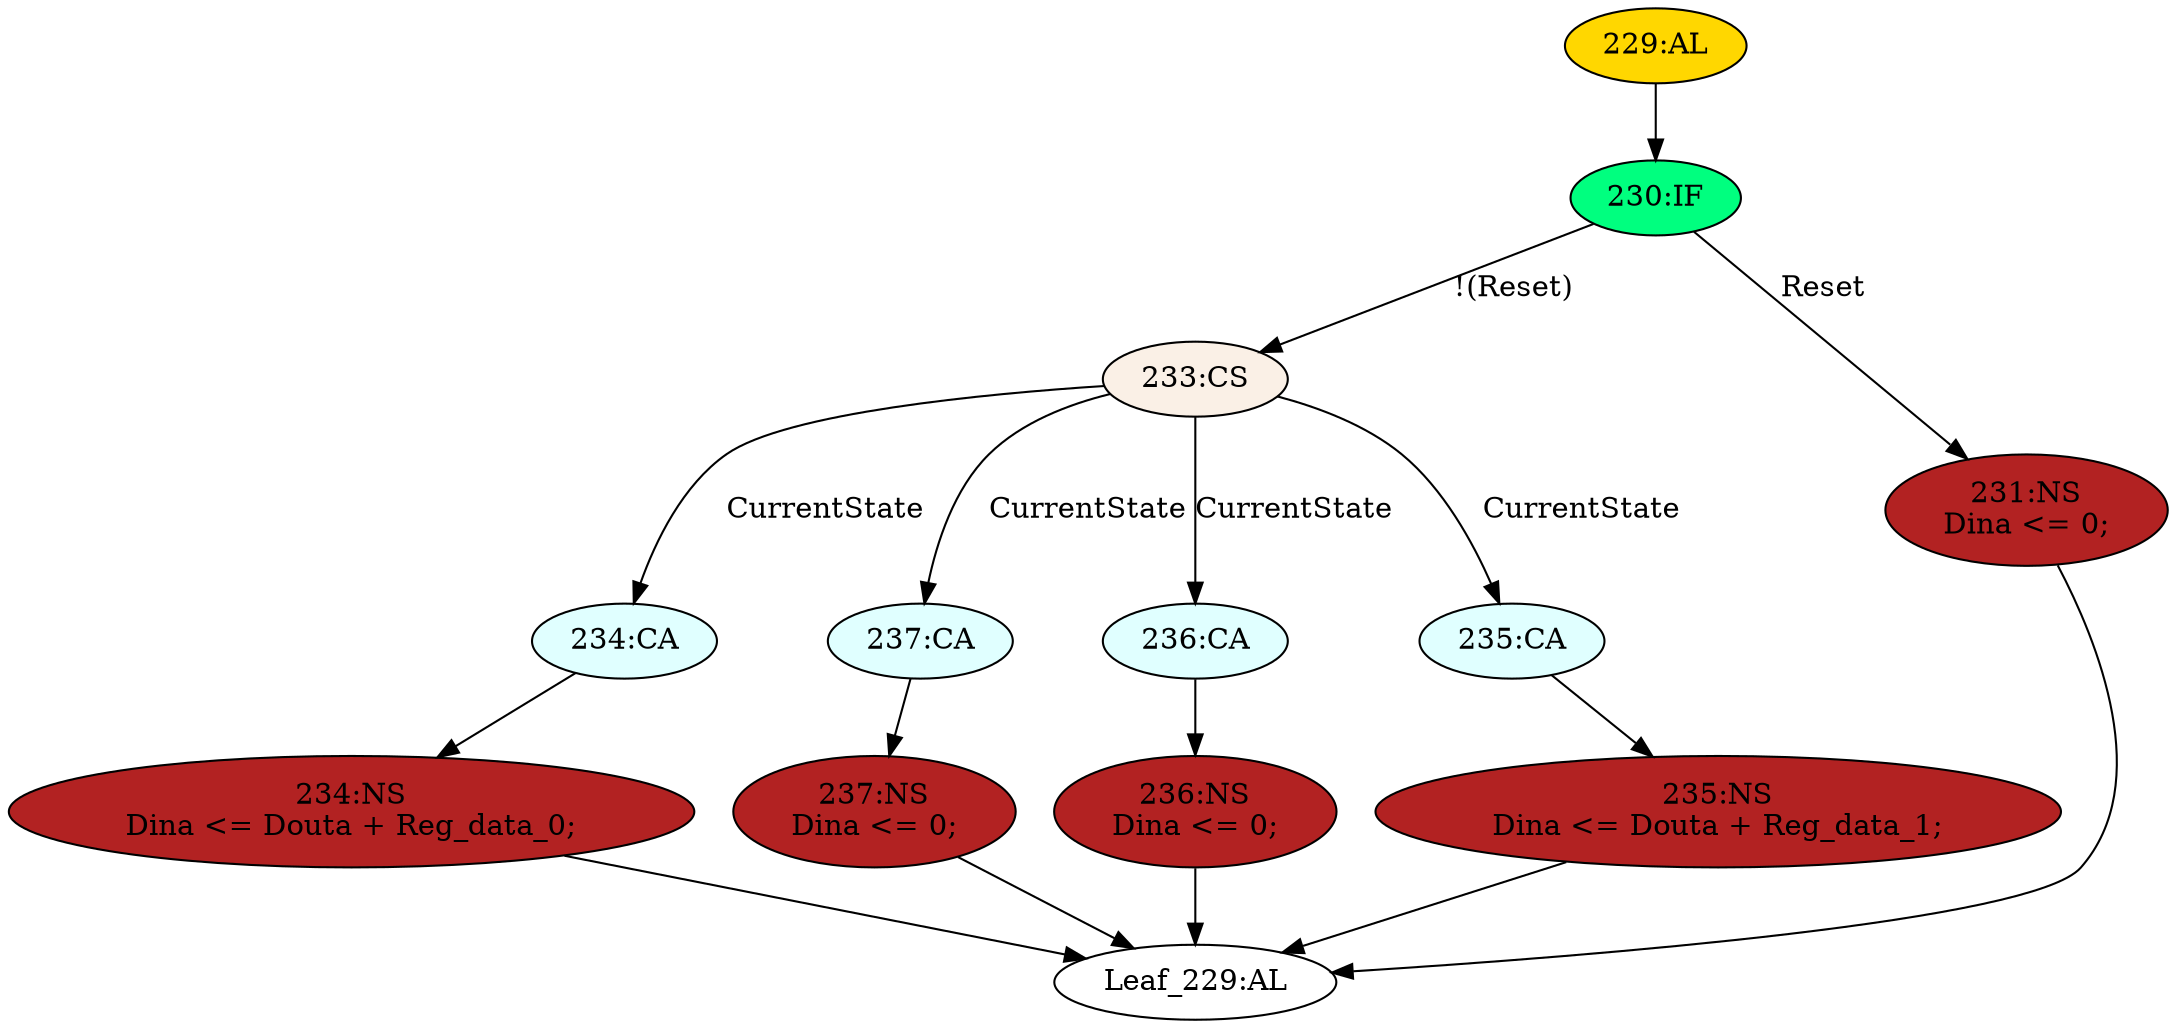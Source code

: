 strict digraph "" {
	node [label="\N"];
	"229:AL"	 [ast="<pyverilog.vparser.ast.Always object at 0x7f7ac5192d10>",
		clk_sens=True,
		fillcolor=gold,
		label="229:AL",
		sens="['Clk', 'Reset']",
		statements="[]",
		style=filled,
		typ=Always,
		use_var="['Reset', 'Reg_data_0', 'Reg_data_1', 'Douta', 'CurrentState']"];
	"230:IF"	 [ast="<pyverilog.vparser.ast.IfStatement object at 0x7f7ac5192e90>",
		fillcolor=springgreen,
		label="230:IF",
		statements="[]",
		style=filled,
		typ=IfStatement];
	"229:AL" -> "230:IF"	 [cond="[]",
		lineno=None];
	"234:CA"	 [ast="<pyverilog.vparser.ast.Case object at 0x7f7ac5192f90>",
		fillcolor=lightcyan,
		label="234:CA",
		statements="[]",
		style=filled,
		typ=Case];
	"234:NS"	 [ast="<pyverilog.vparser.ast.NonblockingSubstitution object at 0x7f7ac5197050>",
		fillcolor=firebrick,
		label="234:NS
Dina <= Douta + Reg_data_0;",
		statements="[<pyverilog.vparser.ast.NonblockingSubstitution object at 0x7f7ac5197050>]",
		style=filled,
		typ=NonblockingSubstitution];
	"234:CA" -> "234:NS"	 [cond="[]",
		lineno=None];
	"236:NS"	 [ast="<pyverilog.vparser.ast.NonblockingSubstitution object at 0x7f7ac51974d0>",
		fillcolor=firebrick,
		label="236:NS
Dina <= 0;",
		statements="[<pyverilog.vparser.ast.NonblockingSubstitution object at 0x7f7ac51974d0>]",
		style=filled,
		typ=NonblockingSubstitution];
	"Leaf_229:AL"	 [def_var="['Dina']",
		label="Leaf_229:AL"];
	"236:NS" -> "Leaf_229:AL"	 [cond="[]",
		lineno=None];
	"235:NS"	 [ast="<pyverilog.vparser.ast.NonblockingSubstitution object at 0x7f7ac5197290>",
		fillcolor=firebrick,
		label="235:NS
Dina <= Douta + Reg_data_1;",
		statements="[<pyverilog.vparser.ast.NonblockingSubstitution object at 0x7f7ac5197290>]",
		style=filled,
		typ=NonblockingSubstitution];
	"235:NS" -> "Leaf_229:AL"	 [cond="[]",
		lineno=None];
	"233:CS"	 [ast="<pyverilog.vparser.ast.CaseStatement object at 0x7f7ac5192ed0>",
		fillcolor=linen,
		label="233:CS",
		statements="[]",
		style=filled,
		typ=CaseStatement];
	"233:CS" -> "234:CA"	 [cond="['CurrentState']",
		label=CurrentState,
		lineno=233];
	"237:CA"	 [ast="<pyverilog.vparser.ast.Case object at 0x7f7ac5197610>",
		fillcolor=lightcyan,
		label="237:CA",
		statements="[]",
		style=filled,
		typ=Case];
	"233:CS" -> "237:CA"	 [cond="['CurrentState']",
		label=CurrentState,
		lineno=233];
	"236:CA"	 [ast="<pyverilog.vparser.ast.Case object at 0x7f7ac5197450>",
		fillcolor=lightcyan,
		label="236:CA",
		statements="[]",
		style=filled,
		typ=Case];
	"233:CS" -> "236:CA"	 [cond="['CurrentState']",
		label=CurrentState,
		lineno=233];
	"235:CA"	 [ast="<pyverilog.vparser.ast.Case object at 0x7f7ac5197210>",
		fillcolor=lightcyan,
		label="235:CA",
		statements="[]",
		style=filled,
		typ=Case];
	"233:CS" -> "235:CA"	 [cond="['CurrentState']",
		label=CurrentState,
		lineno=233];
	"237:NS"	 [ast="<pyverilog.vparser.ast.NonblockingSubstitution object at 0x7f7ac5197650>",
		fillcolor=firebrick,
		label="237:NS
Dina <= 0;",
		statements="[<pyverilog.vparser.ast.NonblockingSubstitution object at 0x7f7ac5197650>]",
		style=filled,
		typ=NonblockingSubstitution];
	"237:CA" -> "237:NS"	 [cond="[]",
		lineno=None];
	"230:IF" -> "233:CS"	 [cond="['Reset']",
		label="!(Reset)",
		lineno=230];
	"231:NS"	 [ast="<pyverilog.vparser.ast.NonblockingSubstitution object at 0x7f7ac5197790>",
		fillcolor=firebrick,
		label="231:NS
Dina <= 0;",
		statements="[<pyverilog.vparser.ast.NonblockingSubstitution object at 0x7f7ac5197790>]",
		style=filled,
		typ=NonblockingSubstitution];
	"230:IF" -> "231:NS"	 [cond="['Reset']",
		label=Reset,
		lineno=230];
	"236:CA" -> "236:NS"	 [cond="[]",
		lineno=None];
	"234:NS" -> "Leaf_229:AL"	 [cond="[]",
		lineno=None];
	"235:CA" -> "235:NS"	 [cond="[]",
		lineno=None];
	"237:NS" -> "Leaf_229:AL"	 [cond="[]",
		lineno=None];
	"231:NS" -> "Leaf_229:AL"	 [cond="[]",
		lineno=None];
}
